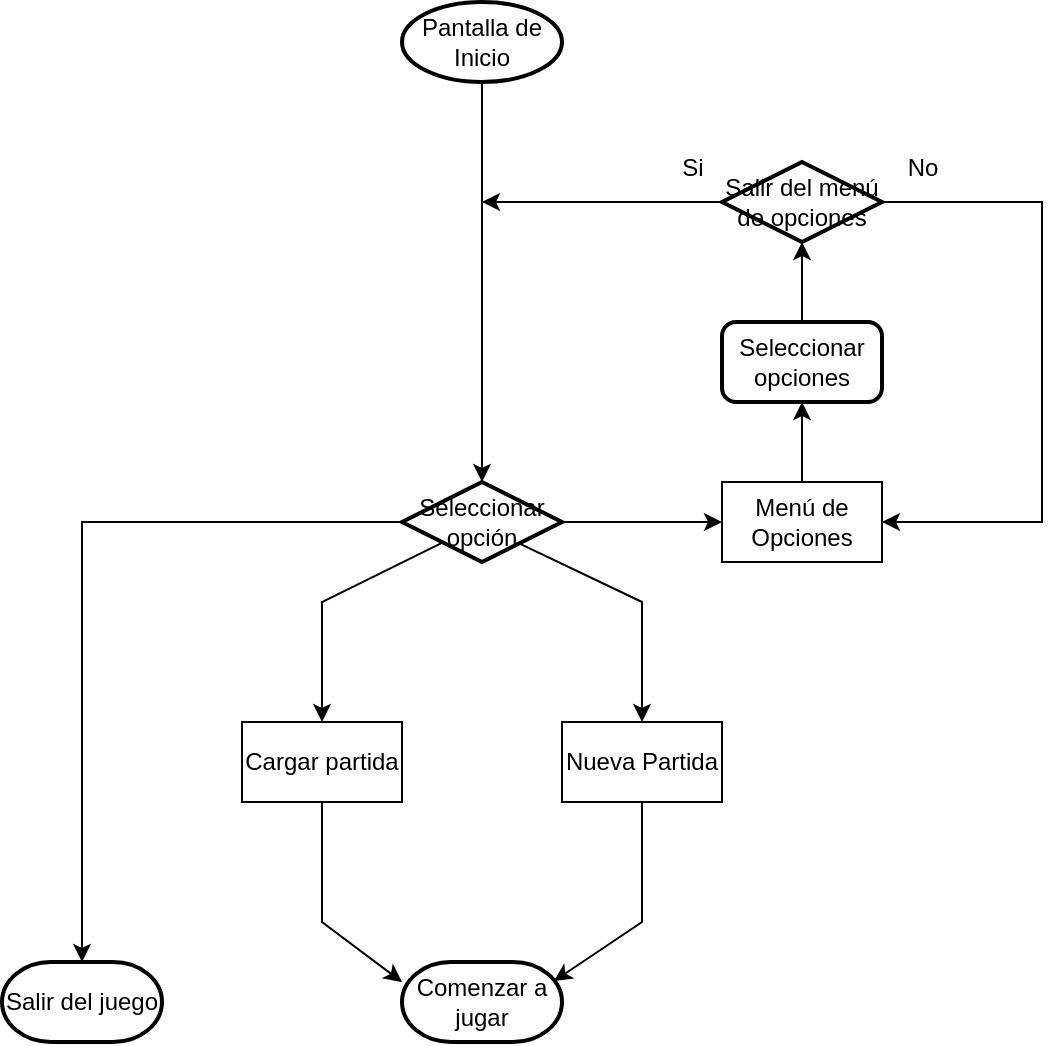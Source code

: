 <mxfile version="27.0.5">
  <diagram name="Página-1" id="lJnO9vrKz_HrSXKnYhY9">
    <mxGraphModel dx="1580" dy="956" grid="1" gridSize="10" guides="1" tooltips="1" connect="1" arrows="1" fold="1" page="1" pageScale="1" pageWidth="827" pageHeight="1169" math="0" shadow="0">
      <root>
        <mxCell id="0" />
        <mxCell id="1" parent="0" />
        <mxCell id="754IAonXoi5kDqWiJ8d9-1" value="Pantalla de Inicio" style="strokeWidth=2;html=1;shape=mxgraph.flowchart.start_1;whiteSpace=wrap;" parent="1" vertex="1">
          <mxGeometry x="360" y="70" width="80" height="40" as="geometry" />
        </mxCell>
        <mxCell id="754IAonXoi5kDqWiJ8d9-2" value="&lt;div&gt;Seleccionar opción&lt;/div&gt;" style="strokeWidth=2;html=1;shape=mxgraph.flowchart.decision;whiteSpace=wrap;" parent="1" vertex="1">
          <mxGeometry x="360" y="310" width="80" height="40" as="geometry" />
        </mxCell>
        <mxCell id="754IAonXoi5kDqWiJ8d9-4" value="Nueva Partida" style="rounded=0;whiteSpace=wrap;html=1;" parent="1" vertex="1">
          <mxGeometry x="440" y="430" width="80" height="40" as="geometry" />
        </mxCell>
        <mxCell id="754IAonXoi5kDqWiJ8d9-6" value="Cargar partida" style="rounded=0;whiteSpace=wrap;html=1;" parent="1" vertex="1">
          <mxGeometry x="280" y="430" width="80" height="40" as="geometry" />
        </mxCell>
        <mxCell id="754IAonXoi5kDqWiJ8d9-7" value="Menú de Opciones" style="rounded=0;whiteSpace=wrap;html=1;" parent="1" vertex="1">
          <mxGeometry x="520" y="310" width="80" height="40" as="geometry" />
        </mxCell>
        <mxCell id="754IAonXoi5kDqWiJ8d9-9" value="&lt;div&gt;Salir del juego&lt;/div&gt;" style="strokeWidth=2;html=1;shape=mxgraph.flowchart.terminator;whiteSpace=wrap;" parent="1" vertex="1">
          <mxGeometry x="160" y="550" width="80" height="40" as="geometry" />
        </mxCell>
        <mxCell id="754IAonXoi5kDqWiJ8d9-11" value="" style="endArrow=classic;html=1;rounded=0;exitX=1;exitY=0.5;exitDx=0;exitDy=0;exitPerimeter=0;entryX=0;entryY=0.5;entryDx=0;entryDy=0;" parent="1" source="754IAonXoi5kDqWiJ8d9-2" target="754IAonXoi5kDqWiJ8d9-7" edge="1">
          <mxGeometry width="50" height="50" relative="1" as="geometry">
            <mxPoint x="550" y="480" as="sourcePoint" />
            <mxPoint x="600" y="430" as="targetPoint" />
          </mxGeometry>
        </mxCell>
        <mxCell id="754IAonXoi5kDqWiJ8d9-14" value="" style="endArrow=classic;html=1;rounded=0;exitX=0;exitY=0.5;exitDx=0;exitDy=0;exitPerimeter=0;" parent="1" source="754IAonXoi5kDqWiJ8d9-16" edge="1">
          <mxGeometry width="50" height="50" relative="1" as="geometry">
            <mxPoint x="580" y="390" as="sourcePoint" />
            <mxPoint x="400" y="170" as="targetPoint" />
          </mxGeometry>
        </mxCell>
        <mxCell id="754IAonXoi5kDqWiJ8d9-15" value="" style="endArrow=classic;html=1;rounded=0;exitX=0.5;exitY=1;exitDx=0;exitDy=0;exitPerimeter=0;entryX=0.5;entryY=0;entryDx=0;entryDy=0;entryPerimeter=0;" parent="1" source="754IAonXoi5kDqWiJ8d9-1" target="754IAonXoi5kDqWiJ8d9-2" edge="1">
          <mxGeometry width="50" height="50" relative="1" as="geometry">
            <mxPoint x="590" y="400" as="sourcePoint" />
            <mxPoint x="640" y="350" as="targetPoint" />
          </mxGeometry>
        </mxCell>
        <mxCell id="754IAonXoi5kDqWiJ8d9-16" value="&lt;div&gt;Salir del menú de opciones&lt;/div&gt;" style="strokeWidth=2;html=1;shape=mxgraph.flowchart.decision;whiteSpace=wrap;" parent="1" vertex="1">
          <mxGeometry x="520" y="150" width="80" height="40" as="geometry" />
        </mxCell>
        <mxCell id="754IAonXoi5kDqWiJ8d9-17" value="&lt;div&gt;Si&lt;/div&gt;" style="text;html=1;align=center;verticalAlign=middle;resizable=0;points=[];autosize=1;strokeColor=none;fillColor=none;" parent="1" vertex="1">
          <mxGeometry x="490" y="138" width="30" height="30" as="geometry" />
        </mxCell>
        <mxCell id="754IAonXoi5kDqWiJ8d9-20" value="" style="endArrow=classic;html=1;rounded=0;exitX=1;exitY=0.5;exitDx=0;exitDy=0;exitPerimeter=0;entryX=1;entryY=0.5;entryDx=0;entryDy=0;" parent="1" source="754IAonXoi5kDqWiJ8d9-16" target="754IAonXoi5kDqWiJ8d9-7" edge="1">
          <mxGeometry width="50" height="50" relative="1" as="geometry">
            <mxPoint x="530" y="180" as="sourcePoint" />
            <mxPoint x="410" y="180" as="targetPoint" />
            <Array as="points">
              <mxPoint x="680" y="170" />
              <mxPoint x="680" y="330" />
            </Array>
          </mxGeometry>
        </mxCell>
        <mxCell id="754IAonXoi5kDqWiJ8d9-21" value="No" style="text;html=1;align=center;verticalAlign=middle;resizable=0;points=[];autosize=1;strokeColor=none;fillColor=none;" parent="1" vertex="1">
          <mxGeometry x="600" y="138" width="40" height="30" as="geometry" />
        </mxCell>
        <mxCell id="754IAonXoi5kDqWiJ8d9-23" value="" style="endArrow=classic;html=1;rounded=0;exitX=0.5;exitY=0;exitDx=0;exitDy=0;" parent="1" source="754IAonXoi5kDqWiJ8d9-7" edge="1">
          <mxGeometry width="50" height="50" relative="1" as="geometry">
            <mxPoint x="530" y="180" as="sourcePoint" />
            <mxPoint x="560" y="270" as="targetPoint" />
          </mxGeometry>
        </mxCell>
        <mxCell id="754IAonXoi5kDqWiJ8d9-24" value="&lt;div&gt;Comenzar a jugar&lt;/div&gt;" style="strokeWidth=2;html=1;shape=mxgraph.flowchart.terminator;whiteSpace=wrap;" parent="1" vertex="1">
          <mxGeometry x="360" y="550" width="80" height="40" as="geometry" />
        </mxCell>
        <mxCell id="754IAonXoi5kDqWiJ8d9-25" value="" style="endArrow=classic;html=1;rounded=0;entryX=0.5;entryY=1;entryDx=0;entryDy=0;entryPerimeter=0;" parent="1" target="754IAonXoi5kDqWiJ8d9-16" edge="1">
          <mxGeometry width="50" height="50" relative="1" as="geometry">
            <mxPoint x="560" y="230" as="sourcePoint" />
            <mxPoint x="570" y="280" as="targetPoint" />
          </mxGeometry>
        </mxCell>
        <mxCell id="754IAonXoi5kDqWiJ8d9-26" value="Seleccionar opciones" style="rounded=1;whiteSpace=wrap;html=1;absoluteArcSize=1;arcSize=14;strokeWidth=2;" parent="1" vertex="1">
          <mxGeometry x="520" y="230" width="80" height="40" as="geometry" />
        </mxCell>
        <mxCell id="754IAonXoi5kDqWiJ8d9-30" value="" style="endArrow=classic;html=1;rounded=0;exitX=0.732;exitY=0.768;exitDx=0;exitDy=0;exitPerimeter=0;entryX=0.5;entryY=0;entryDx=0;entryDy=0;" parent="1" source="754IAonXoi5kDqWiJ8d9-2" target="754IAonXoi5kDqWiJ8d9-4" edge="1">
          <mxGeometry width="50" height="50" relative="1" as="geometry">
            <mxPoint x="490" y="380" as="sourcePoint" />
            <mxPoint x="540" y="330" as="targetPoint" />
            <Array as="points">
              <mxPoint x="480" y="370" />
            </Array>
          </mxGeometry>
        </mxCell>
        <mxCell id="754IAonXoi5kDqWiJ8d9-31" value="" style="endArrow=classic;html=1;rounded=0;exitX=0.262;exitY=0.749;exitDx=0;exitDy=0;exitPerimeter=0;entryX=0.5;entryY=0;entryDx=0;entryDy=0;" parent="1" source="754IAonXoi5kDqWiJ8d9-2" target="754IAonXoi5kDqWiJ8d9-6" edge="1">
          <mxGeometry width="50" height="50" relative="1" as="geometry">
            <mxPoint x="429" y="351" as="sourcePoint" />
            <mxPoint x="470" y="430" as="targetPoint" />
            <Array as="points">
              <mxPoint x="320" y="370" />
            </Array>
          </mxGeometry>
        </mxCell>
        <mxCell id="754IAonXoi5kDqWiJ8d9-32" value="" style="endArrow=classic;html=1;rounded=0;exitX=0.5;exitY=1;exitDx=0;exitDy=0;entryX=0.95;entryY=0.239;entryDx=0;entryDy=0;entryPerimeter=0;" parent="1" source="754IAonXoi5kDqWiJ8d9-4" target="754IAonXoi5kDqWiJ8d9-24" edge="1">
          <mxGeometry width="50" height="50" relative="1" as="geometry">
            <mxPoint x="470" y="490" as="sourcePoint" />
            <mxPoint x="520" y="440" as="targetPoint" />
            <Array as="points">
              <mxPoint x="480" y="530" />
            </Array>
          </mxGeometry>
        </mxCell>
        <mxCell id="754IAonXoi5kDqWiJ8d9-35" value="" style="endArrow=classic;html=1;rounded=0;exitX=0.5;exitY=1;exitDx=0;exitDy=0;entryX=0;entryY=0.25;entryDx=0;entryDy=0;entryPerimeter=0;" parent="1" source="754IAonXoi5kDqWiJ8d9-6" target="754IAonXoi5kDqWiJ8d9-24" edge="1">
          <mxGeometry width="50" height="50" relative="1" as="geometry">
            <mxPoint x="490" y="480" as="sourcePoint" />
            <mxPoint x="330" y="560" as="targetPoint" />
            <Array as="points">
              <mxPoint x="320" y="530" />
            </Array>
          </mxGeometry>
        </mxCell>
        <mxCell id="754IAonXoi5kDqWiJ8d9-36" value="" style="endArrow=classic;html=1;rounded=0;exitX=0;exitY=0.5;exitDx=0;exitDy=0;exitPerimeter=0;entryX=0.5;entryY=0;entryDx=0;entryDy=0;entryPerimeter=0;" parent="1" source="754IAonXoi5kDqWiJ8d9-2" target="754IAonXoi5kDqWiJ8d9-9" edge="1">
          <mxGeometry width="50" height="50" relative="1" as="geometry">
            <mxPoint x="220" y="430" as="sourcePoint" />
            <mxPoint x="270" y="380" as="targetPoint" />
            <Array as="points">
              <mxPoint x="200" y="330" />
            </Array>
          </mxGeometry>
        </mxCell>
      </root>
    </mxGraphModel>
  </diagram>
</mxfile>
